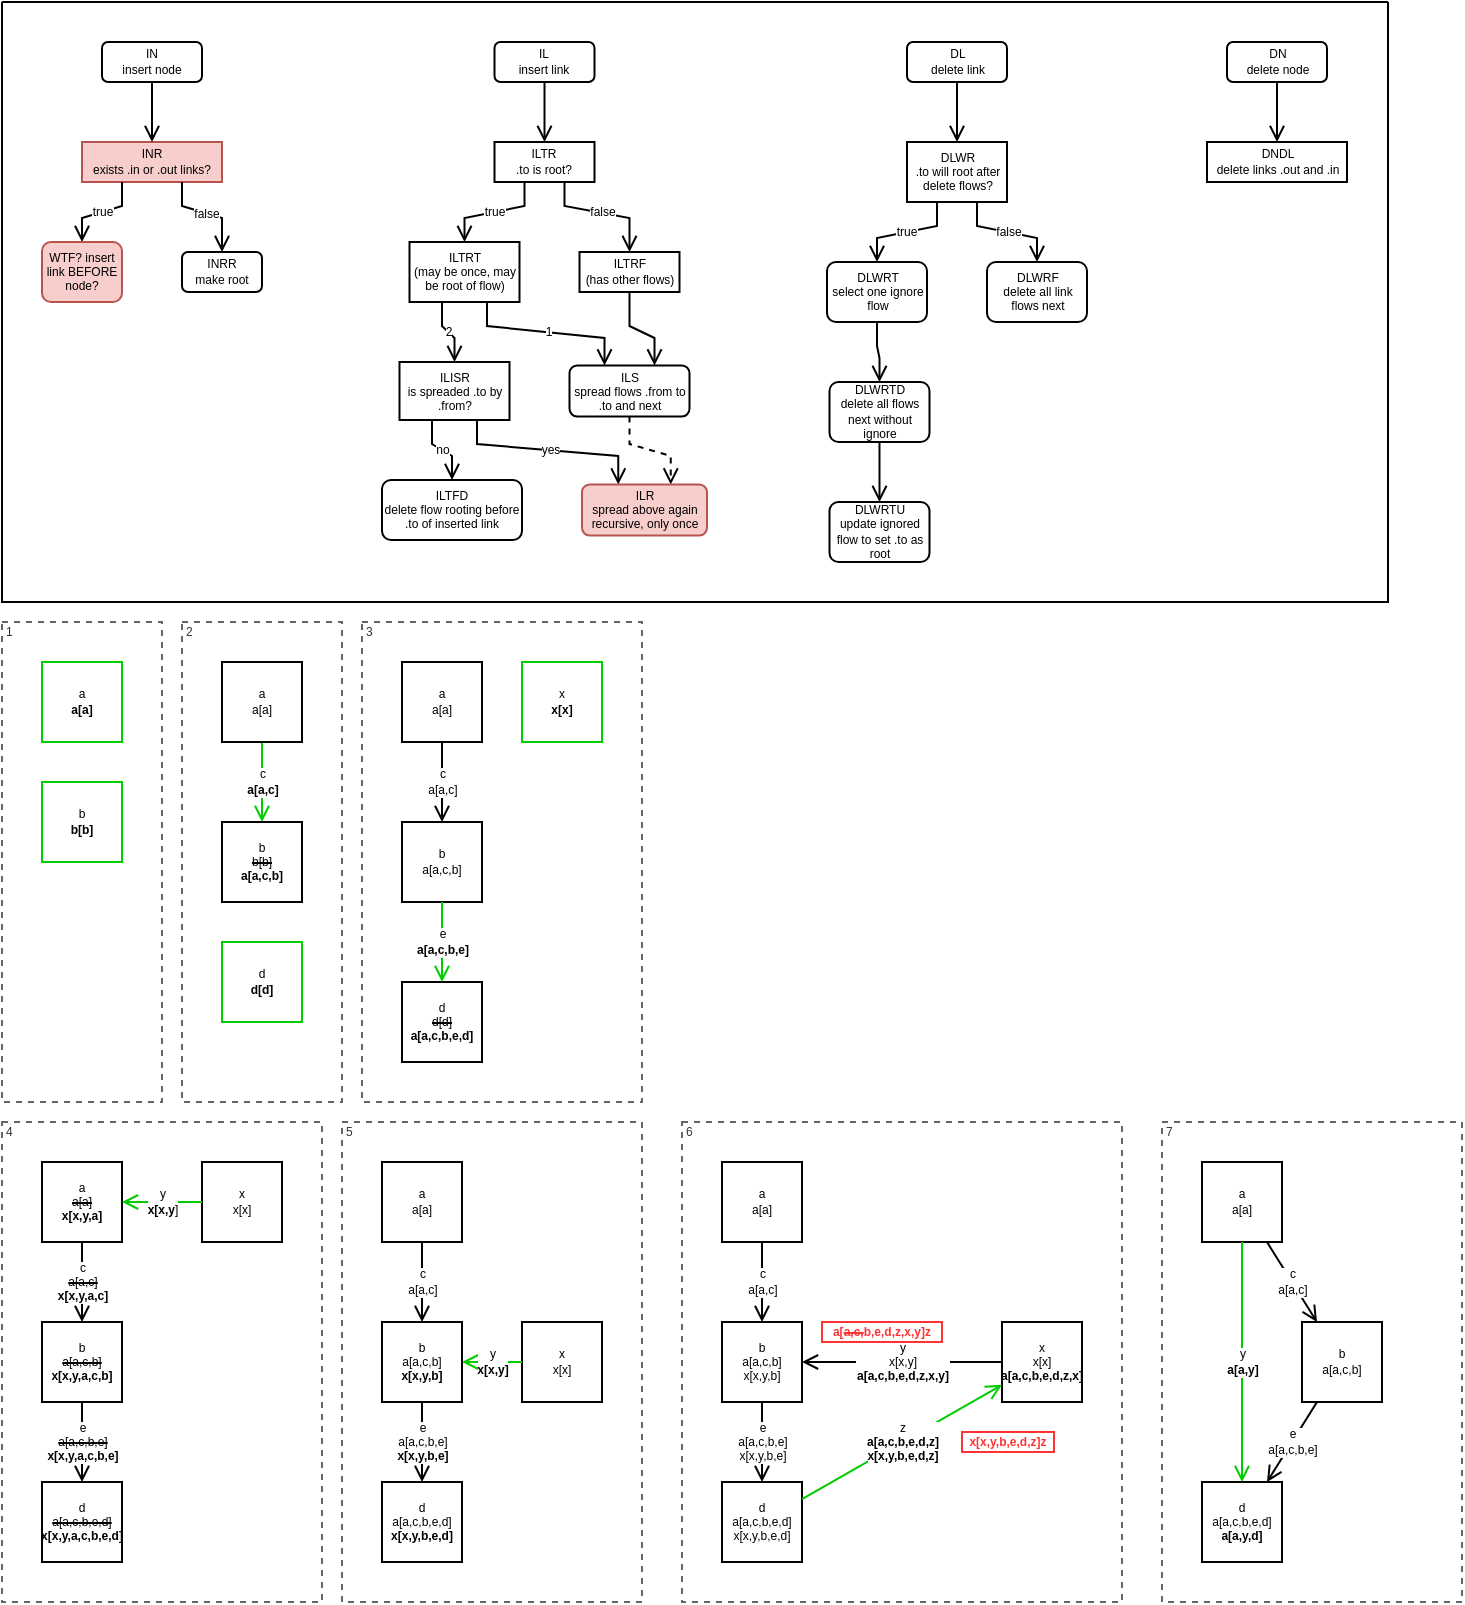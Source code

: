 <mxfile version="14.5.1" type="device" pages="2"><diagram id="K7O8cc6z2td5jo4Q_2vw" name="v0"><mxGraphModel dx="2590" dy="1795" grid="1" gridSize="10" guides="1" tooltips="1" connect="1" arrows="1" fold="1" page="1" pageScale="1" pageWidth="827" pageHeight="1169" math="0" shadow="0"><root><mxCell id="0"/><mxCell id="1" parent="0"/><mxCell id="mznjb0qS_nIpsdc7vswk-1" value="&lt;div style=&quot;font-size: 6px&quot;&gt;&lt;span style=&quot;font-size: 6px&quot;&gt;6&lt;/span&gt;&lt;/div&gt;" style="rounded=0;whiteSpace=wrap;html=1;strokeColor=#666666;fontSize=6;fontColor=#333333;fillColor=none;dashed=1;verticalAlign=top;align=left;spacingTop=-5;" parent="1" vertex="1"><mxGeometry x="360" y="580" width="220" height="240" as="geometry"/></mxCell><mxCell id="mznjb0qS_nIpsdc7vswk-2" value="&lt;div style=&quot;font-size: 6px&quot;&gt;&lt;span style=&quot;font-size: 6px&quot;&gt;4&lt;/span&gt;&lt;/div&gt;" style="rounded=0;whiteSpace=wrap;html=1;strokeColor=#666666;fontSize=6;fontColor=#333333;fillColor=none;dashed=1;verticalAlign=top;align=left;spacingTop=-5;" parent="1" vertex="1"><mxGeometry x="20" y="580" width="160" height="240" as="geometry"/></mxCell><mxCell id="mznjb0qS_nIpsdc7vswk-3" value="&lt;div style=&quot;font-size: 6px&quot;&gt;&lt;span style=&quot;font-size: 6px&quot;&gt;5&lt;/span&gt;&lt;/div&gt;" style="rounded=0;whiteSpace=wrap;html=1;strokeColor=#666666;fontSize=6;fontColor=#333333;fillColor=none;dashed=1;verticalAlign=top;align=left;spacingTop=-5;" parent="1" vertex="1"><mxGeometry x="190" y="580" width="150" height="240" as="geometry"/></mxCell><mxCell id="mznjb0qS_nIpsdc7vswk-4" value="&lt;div style=&quot;font-size: 6px;&quot;&gt;&lt;span style=&quot;font-size: 6px;&quot;&gt;1&lt;/span&gt;&lt;/div&gt;" style="rounded=0;whiteSpace=wrap;html=1;strokeColor=#666666;fontSize=6;fontColor=#333333;fillColor=none;dashed=1;verticalAlign=top;align=left;spacingTop=-5;" parent="1" vertex="1"><mxGeometry x="20" y="330" width="80" height="240" as="geometry"/></mxCell><mxCell id="XYaS-X3lVRCJD5cGe8T7-1" value="&lt;div style=&quot;font-size: 6px&quot;&gt;&lt;span style=&quot;font-size: 6px&quot;&gt;2&lt;/span&gt;&lt;/div&gt;" style="rounded=0;whiteSpace=wrap;html=1;strokeColor=#666666;fontSize=6;fontColor=#333333;fillColor=none;dashed=1;verticalAlign=top;align=left;spacingTop=-5;" parent="1" vertex="1"><mxGeometry x="110" y="330" width="80" height="240" as="geometry"/></mxCell><mxCell id="XYaS-X3lVRCJD5cGe8T7-6" value="&lt;div style=&quot;font-size: 6px&quot;&gt;&lt;span style=&quot;font-size: 6px&quot;&gt;3&lt;/span&gt;&lt;/div&gt;" style="rounded=0;whiteSpace=wrap;html=1;strokeColor=#666666;fontSize=6;fontColor=#333333;fillColor=none;dashed=1;verticalAlign=top;align=left;spacingTop=-5;" parent="1" vertex="1"><mxGeometry x="200" y="330" width="140" height="240" as="geometry"/></mxCell><mxCell id="mznjb0qS_nIpsdc7vswk-5" value="a&lt;br style=&quot;font-size: 6px;&quot;&gt;&lt;b style=&quot;font-size: 6px;&quot;&gt;a[a]&lt;/b&gt;" style="rounded=0;whiteSpace=wrap;html=1;strokeColor=#00CC00;fontSize=6;" parent="1" vertex="1"><mxGeometry x="40" y="350" width="40" height="40" as="geometry"/></mxCell><mxCell id="mznjb0qS_nIpsdc7vswk-6" value="b&lt;br style=&quot;font-size: 6px;&quot;&gt;&lt;b style=&quot;font-size: 6px;&quot;&gt;b[b]&lt;/b&gt;" style="rounded=0;whiteSpace=wrap;html=1;strokeColor=#00CC00;fontSize=6;" parent="1" vertex="1"><mxGeometry x="40" y="410" width="40" height="40" as="geometry"/></mxCell><mxCell id="mznjb0qS_nIpsdc7vswk-7" value="c&lt;br style=&quot;font-size: 6px;&quot;&gt;&lt;b style=&quot;font-size: 6px;&quot;&gt;a[a,c]&lt;/b&gt;" style="rounded=0;orthogonalLoop=1;jettySize=auto;html=1;endArrow=open;endFill=0;strokeColor=#00CC00;fontSize=6;" parent="1" source="mznjb0qS_nIpsdc7vswk-8" target="mznjb0qS_nIpsdc7vswk-9" edge="1"><mxGeometry relative="1" as="geometry"/></mxCell><mxCell id="mznjb0qS_nIpsdc7vswk-8" value="a&lt;br style=&quot;font-size: 6px;&quot;&gt;a[a]" style="rounded=0;whiteSpace=wrap;html=1;fontSize=6;" parent="1" vertex="1"><mxGeometry x="130" y="350" width="40" height="40" as="geometry"/></mxCell><mxCell id="mznjb0qS_nIpsdc7vswk-9" value="b&lt;br style=&quot;font-size: 6px;&quot;&gt;&lt;strike style=&quot;font-size: 6px;&quot;&gt;b[b]&lt;/strike&gt;&lt;br style=&quot;font-size: 6px;&quot;&gt;&lt;b style=&quot;font-size: 6px;&quot;&gt;a[a,c,b]&lt;/b&gt;" style="rounded=0;whiteSpace=wrap;html=1;fontSize=6;" parent="1" vertex="1"><mxGeometry x="130" y="430" width="40" height="40" as="geometry"/></mxCell><mxCell id="mznjb0qS_nIpsdc7vswk-10" value="c&lt;br style=&quot;font-size: 6px;&quot;&gt;a[a,c]" style="rounded=0;orthogonalLoop=1;jettySize=auto;html=1;endArrow=open;endFill=0;fontSize=6;" parent="1" source="mznjb0qS_nIpsdc7vswk-11" target="mznjb0qS_nIpsdc7vswk-12" edge="1"><mxGeometry relative="1" as="geometry"/></mxCell><mxCell id="mznjb0qS_nIpsdc7vswk-11" value="a&lt;br style=&quot;font-size: 6px;&quot;&gt;a[a]" style="rounded=0;whiteSpace=wrap;html=1;fontSize=6;" parent="1" vertex="1"><mxGeometry x="220" y="350" width="40" height="40" as="geometry"/></mxCell><mxCell id="mznjb0qS_nIpsdc7vswk-12" value="b&lt;br style=&quot;font-size: 6px;&quot;&gt;a[a,c,b]" style="rounded=0;whiteSpace=wrap;html=1;fontSize=6;" parent="1" vertex="1"><mxGeometry x="220" y="430" width="40" height="40" as="geometry"/></mxCell><mxCell id="mznjb0qS_nIpsdc7vswk-13" value="d&lt;br style=&quot;font-size: 6px;&quot;&gt;&lt;b style=&quot;font-size: 6px;&quot;&gt;d[d]&lt;/b&gt;" style="rounded=0;whiteSpace=wrap;html=1;strokeColor=#00CC00;fontSize=6;" parent="1" vertex="1"><mxGeometry x="130" y="490" width="40" height="40" as="geometry"/></mxCell><mxCell id="mznjb0qS_nIpsdc7vswk-14" value="d&lt;br style=&quot;font-size: 6px;&quot;&gt;&lt;strike style=&quot;font-size: 6px;&quot;&gt;d[d]&lt;/strike&gt;&lt;br style=&quot;font-size: 6px;&quot;&gt;&lt;b style=&quot;font-size: 6px;&quot;&gt;a[a,c,b,e,d]&lt;/b&gt;" style="rounded=0;whiteSpace=wrap;html=1;fontSize=6;" parent="1" vertex="1"><mxGeometry x="220" y="510" width="40" height="40" as="geometry"/></mxCell><mxCell id="mznjb0qS_nIpsdc7vswk-15" value="e&lt;br style=&quot;font-size: 6px;&quot;&gt;&lt;b style=&quot;font-size: 6px;&quot;&gt;a[a,c,b,e]&lt;/b&gt;" style="rounded=0;orthogonalLoop=1;jettySize=auto;html=1;endArrow=open;endFill=0;strokeColor=#00CC00;fontSize=6;" parent="1" source="mznjb0qS_nIpsdc7vswk-12" target="mznjb0qS_nIpsdc7vswk-14" edge="1"><mxGeometry relative="1" as="geometry"/></mxCell><mxCell id="mznjb0qS_nIpsdc7vswk-16" value="x&lt;br style=&quot;font-size: 6px;&quot;&gt;&lt;b style=&quot;font-size: 6px;&quot;&gt;x[x]&lt;/b&gt;" style="rounded=0;whiteSpace=wrap;html=1;strokeColor=#00CC00;fontSize=6;" parent="1" vertex="1"><mxGeometry x="280" y="350" width="40" height="40" as="geometry"/></mxCell><mxCell id="mznjb0qS_nIpsdc7vswk-17" value="c&lt;br style=&quot;font-size: 6px&quot;&gt;&lt;strike style=&quot;font-size: 6px&quot;&gt;a[a,c]&lt;/strike&gt;&lt;br style=&quot;font-size: 6px&quot;&gt;&lt;span style=&quot;font-size: 6px&quot;&gt;&lt;b style=&quot;font-size: 6px&quot;&gt;x[x,y,a,c]&lt;/b&gt;&lt;/span&gt;" style="rounded=0;orthogonalLoop=1;jettySize=auto;html=1;endArrow=open;endFill=0;fontSize=6;" parent="1" source="mznjb0qS_nIpsdc7vswk-18" target="mznjb0qS_nIpsdc7vswk-19" edge="1"><mxGeometry relative="1" as="geometry"/></mxCell><mxCell id="mznjb0qS_nIpsdc7vswk-18" value="a&lt;br style=&quot;font-size: 6px;&quot;&gt;&lt;strike style=&quot;font-size: 6px;&quot;&gt;a[a]&lt;/strike&gt;&lt;br style=&quot;font-size: 6px;&quot;&gt;&lt;b style=&quot;font-size: 6px;&quot;&gt;x[x,y,a]&lt;/b&gt;" style="rounded=0;whiteSpace=wrap;html=1;fontSize=6;" parent="1" vertex="1"><mxGeometry x="40" y="600" width="40" height="40" as="geometry"/></mxCell><mxCell id="mznjb0qS_nIpsdc7vswk-19" value="b&lt;br style=&quot;font-size: 6px;&quot;&gt;&lt;strike style=&quot;font-size: 6px;&quot;&gt;a[a,c,b]&lt;/strike&gt;&lt;br style=&quot;font-size: 6px;&quot;&gt;&lt;b style=&quot;font-size: 6px;&quot;&gt;x[x,y,a,c,b]&lt;/b&gt;" style="rounded=0;whiteSpace=wrap;html=1;fontSize=6;" parent="1" vertex="1"><mxGeometry x="40" y="680" width="40" height="40" as="geometry"/></mxCell><mxCell id="mznjb0qS_nIpsdc7vswk-20" value="d&lt;br style=&quot;font-size: 6px;&quot;&gt;&lt;strike style=&quot;font-size: 6px;&quot;&gt;a[a,c,b,e,d]&lt;/strike&gt;&lt;br style=&quot;font-size: 6px;&quot;&gt;&lt;b style=&quot;font-size: 6px;&quot;&gt;x[x,y,a,c,b,e,d]&lt;/b&gt;" style="rounded=0;whiteSpace=wrap;html=1;fontSize=6;" parent="1" vertex="1"><mxGeometry x="40" y="760" width="40" height="40" as="geometry"/></mxCell><mxCell id="mznjb0qS_nIpsdc7vswk-21" value="e&lt;br style=&quot;font-size: 6px&quot;&gt;&lt;strike style=&quot;font-size: 6px&quot;&gt;a[a,c,b,e]&lt;/strike&gt;&lt;br style=&quot;font-size: 6px&quot;&gt;&lt;span style=&quot;font-size: 6px&quot;&gt;&lt;b style=&quot;font-size: 6px&quot;&gt;x[x,y,a,c,b,e]&lt;/b&gt;&lt;/span&gt;" style="rounded=0;orthogonalLoop=1;jettySize=auto;html=1;endArrow=open;endFill=0;fontSize=6;" parent="1" source="mznjb0qS_nIpsdc7vswk-19" target="mznjb0qS_nIpsdc7vswk-20" edge="1"><mxGeometry relative="1" as="geometry"/></mxCell><mxCell id="mznjb0qS_nIpsdc7vswk-22" value="x&lt;br style=&quot;font-size: 6px;&quot;&gt;x[x]" style="rounded=0;whiteSpace=wrap;html=1;fontSize=6;" parent="1" vertex="1"><mxGeometry x="120" y="600" width="40" height="40" as="geometry"/></mxCell><mxCell id="mznjb0qS_nIpsdc7vswk-23" value="y&lt;br style=&quot;font-size: 6px;&quot;&gt;&lt;b style=&quot;font-size: 6px;&quot;&gt;x[x,y&lt;/b&gt;]" style="rounded=0;orthogonalLoop=1;jettySize=auto;html=1;endArrow=open;endFill=0;strokeColor=#00CC00;fontSize=6;" parent="1" source="mznjb0qS_nIpsdc7vswk-22" target="mznjb0qS_nIpsdc7vswk-18" edge="1"><mxGeometry relative="1" as="geometry"><mxPoint x="140" y="720" as="targetPoint"/></mxGeometry></mxCell><mxCell id="mznjb0qS_nIpsdc7vswk-24" value="c&lt;br style=&quot;font-size: 6px;&quot;&gt;a[a,c]" style="rounded=0;orthogonalLoop=1;jettySize=auto;html=1;endArrow=open;endFill=0;fontSize=6;" parent="1" source="mznjb0qS_nIpsdc7vswk-25" target="mznjb0qS_nIpsdc7vswk-26" edge="1"><mxGeometry relative="1" as="geometry"/></mxCell><mxCell id="mznjb0qS_nIpsdc7vswk-25" value="a&lt;br style=&quot;font-size: 6px;&quot;&gt;&lt;span style=&quot;font-size: 6px;&quot;&gt;a[a]&lt;/span&gt;" style="rounded=0;whiteSpace=wrap;html=1;fontSize=6;" parent="1" vertex="1"><mxGeometry x="210" y="600" width="40" height="40" as="geometry"/></mxCell><mxCell id="mznjb0qS_nIpsdc7vswk-26" value="b&lt;br style=&quot;font-size: 6px&quot;&gt;a[a,c,b]&lt;br style=&quot;font-size: 6px&quot;&gt;&lt;b style=&quot;font-size: 6px&quot;&gt;x[x,y,b]&lt;/b&gt;" style="rounded=0;whiteSpace=wrap;html=1;fontSize=6;" parent="1" vertex="1"><mxGeometry x="210" y="680" width="40" height="40" as="geometry"/></mxCell><mxCell id="mznjb0qS_nIpsdc7vswk-27" value="d&lt;br style=&quot;font-size: 6px;&quot;&gt;a[a,c,b,e,d]&lt;br style=&quot;font-size: 6px;&quot;&gt;&lt;b style=&quot;font-size: 6px;&quot;&gt;x[x,y,b,e,d]&lt;/b&gt;" style="rounded=0;whiteSpace=wrap;html=1;fontSize=6;" parent="1" vertex="1"><mxGeometry x="210" y="760" width="40" height="40" as="geometry"/></mxCell><mxCell id="mznjb0qS_nIpsdc7vswk-28" value="e&lt;br style=&quot;font-size: 6px&quot;&gt;a[a,c,b,e]&lt;br style=&quot;font-size: 6px&quot;&gt;&lt;span style=&quot;font-size: 6px&quot;&gt;&lt;b style=&quot;font-size: 6px&quot;&gt;x[x,y,b,e]&lt;/b&gt;&lt;/span&gt;" style="rounded=0;orthogonalLoop=1;jettySize=auto;html=1;endArrow=open;endFill=0;fontSize=6;" parent="1" source="mznjb0qS_nIpsdc7vswk-26" target="mznjb0qS_nIpsdc7vswk-27" edge="1"><mxGeometry relative="1" as="geometry"/></mxCell><mxCell id="mznjb0qS_nIpsdc7vswk-29" value="x&lt;br style=&quot;font-size: 6px;&quot;&gt;x[x]" style="rounded=0;whiteSpace=wrap;html=1;fontSize=6;" parent="1" vertex="1"><mxGeometry x="280" y="680" width="40" height="40" as="geometry"/></mxCell><mxCell id="mznjb0qS_nIpsdc7vswk-30" value="y&lt;br style=&quot;font-size: 6px;&quot;&gt;&lt;b style=&quot;font-size: 6px;&quot;&gt;x[x,y]&lt;/b&gt;" style="rounded=0;orthogonalLoop=1;jettySize=auto;html=1;endArrow=open;endFill=0;strokeColor=#00CC00;fontSize=6;" parent="1" source="mznjb0qS_nIpsdc7vswk-29" target="mznjb0qS_nIpsdc7vswk-26" edge="1"><mxGeometry relative="1" as="geometry"><mxPoint x="310" y="720" as="targetPoint"/></mxGeometry></mxCell><mxCell id="mznjb0qS_nIpsdc7vswk-31" value="c&lt;br style=&quot;font-size: 6px;&quot;&gt;a[a,c]" style="rounded=0;orthogonalLoop=1;jettySize=auto;html=1;endArrow=open;endFill=0;fontSize=6;" parent="1" source="mznjb0qS_nIpsdc7vswk-32" target="mznjb0qS_nIpsdc7vswk-33" edge="1"><mxGeometry relative="1" as="geometry"/></mxCell><mxCell id="mznjb0qS_nIpsdc7vswk-32" value="a&lt;br style=&quot;font-size: 6px;&quot;&gt;&lt;span style=&quot;font-size: 6px;&quot;&gt;a[a]&lt;/span&gt;" style="rounded=0;whiteSpace=wrap;html=1;fontSize=6;" parent="1" vertex="1"><mxGeometry x="380" y="600" width="40" height="40" as="geometry"/></mxCell><mxCell id="mznjb0qS_nIpsdc7vswk-33" value="b&lt;br style=&quot;font-size: 6px&quot;&gt;a[a,c,b]&lt;br style=&quot;font-size: 6px&quot;&gt;x[x,y,b]&lt;b style=&quot;font-size: 6px&quot;&gt;&lt;br&gt;&lt;/b&gt;" style="rounded=0;whiteSpace=wrap;html=1;fontSize=6;" parent="1" vertex="1"><mxGeometry x="380" y="680" width="40" height="40" as="geometry"/></mxCell><mxCell id="mznjb0qS_nIpsdc7vswk-34" value="d&lt;br style=&quot;font-size: 6px&quot;&gt;a[a,c,b,e,d]&lt;br style=&quot;font-size: 6px&quot;&gt;x[x,y,b,e,d]" style="rounded=0;whiteSpace=wrap;html=1;fontSize=6;" parent="1" vertex="1"><mxGeometry x="380" y="760" width="40" height="40" as="geometry"/></mxCell><mxCell id="mznjb0qS_nIpsdc7vswk-35" value="e&lt;br style=&quot;font-size: 6px&quot;&gt;a[a,c,b,e]&lt;br style=&quot;font-size: 6px&quot;&gt;&lt;span style=&quot;font-size: 6px&quot;&gt;x[x,y,b,e]&lt;/span&gt;&lt;span style=&quot;background-color: rgb(248 , 249 , 250) ; font-size: 6px&quot;&gt;&lt;br style=&quot;font-size: 6px&quot;&gt;&lt;/span&gt;" style="rounded=0;orthogonalLoop=1;jettySize=auto;html=1;endArrow=open;endFill=0;fontSize=6;" parent="1" source="mznjb0qS_nIpsdc7vswk-33" target="mznjb0qS_nIpsdc7vswk-34" edge="1"><mxGeometry relative="1" as="geometry"/></mxCell><mxCell id="mznjb0qS_nIpsdc7vswk-36" value="x&lt;br style=&quot;font-size: 6px&quot;&gt;x[x]&lt;br style=&quot;font-size: 6px&quot;&gt;&lt;b style=&quot;font-size: 6px&quot;&gt;a[a,c,b,e,d,z,x]&lt;br&gt;&lt;/b&gt;" style="rounded=0;whiteSpace=wrap;html=1;fontSize=6;" parent="1" vertex="1"><mxGeometry x="520" y="680" width="40" height="40" as="geometry"/></mxCell><mxCell id="mznjb0qS_nIpsdc7vswk-37" value="y&lt;br style=&quot;font-size: 6px&quot;&gt;x[x,y]&lt;br style=&quot;font-size: 6px&quot;&gt;&lt;b style=&quot;font-size: 6px&quot;&gt;a[a,c,b,e,d,z,x,y]&lt;br&gt;&lt;/b&gt;" style="rounded=0;orthogonalLoop=1;jettySize=auto;html=1;endArrow=open;endFill=0;fontSize=6;" parent="1" source="mznjb0qS_nIpsdc7vswk-36" target="mznjb0qS_nIpsdc7vswk-33" edge="1"><mxGeometry relative="1" as="geometry"><mxPoint x="480" y="720" as="targetPoint"/></mxGeometry></mxCell><mxCell id="mznjb0qS_nIpsdc7vswk-38" value="z&lt;br style=&quot;font-size: 6px&quot;&gt;&lt;b style=&quot;font-size: 6px&quot;&gt;a[a,c,b,e,d,z]&lt;br style=&quot;font-size: 6px&quot;&gt;x[x,y,b,e,d,z]&lt;/b&gt;&lt;b style=&quot;font-size: 6px&quot;&gt;&lt;br style=&quot;font-size: 6px&quot;&gt;&lt;/b&gt;" style="rounded=0;orthogonalLoop=1;jettySize=auto;html=1;endArrow=open;endFill=0;fontSize=6;strokeColor=#00CC00;" parent="1" source="mznjb0qS_nIpsdc7vswk-34" target="mznjb0qS_nIpsdc7vswk-36" edge="1"><mxGeometry relative="1" as="geometry"><mxPoint x="480" y="720" as="targetPoint"/></mxGeometry></mxCell><mxCell id="FDG8YUr8NWThKQEnkH22-2" value="&lt;b style=&quot;&quot;&gt;&lt;font color=&quot;#ff3333&quot;&gt;a[&lt;strike&gt;a,c,&lt;/strike&gt;b,e,d,z,x,y]z&lt;/font&gt;&lt;/b&gt;" style="rounded=0;whiteSpace=wrap;html=1;strokeColor=#FF3333;fillColor=none;fontSize=6;fontColor=#000000;align=center;labelBackgroundColor=#ffffff;" parent="1" vertex="1"><mxGeometry x="430" y="680" width="60" height="10" as="geometry"/></mxCell><mxCell id="FDG8YUr8NWThKQEnkH22-3" value="&lt;b&gt;&lt;font color=&quot;#ff3333&quot;&gt;x[x,y,b,e,d,z]z&lt;/font&gt;&lt;/b&gt;" style="rounded=0;whiteSpace=wrap;html=1;strokeColor=#FF3333;fillColor=none;fontSize=6;fontColor=#000000;align=center;labelBackgroundColor=#ffffff;" parent="1" vertex="1"><mxGeometry x="500" y="735" width="46" height="10" as="geometry"/></mxCell><mxCell id="f9iRQ9i2N0ffd-JFWIn4-1" value="&lt;div style=&quot;font-size: 6px&quot;&gt;7&lt;/div&gt;" style="rounded=0;whiteSpace=wrap;html=1;strokeColor=#666666;fontSize=6;fontColor=#333333;fillColor=none;dashed=1;verticalAlign=top;align=left;spacingTop=-5;" parent="1" vertex="1"><mxGeometry x="600" y="580" width="150" height="240" as="geometry"/></mxCell><mxCell id="f9iRQ9i2N0ffd-JFWIn4-2" value="c&lt;br style=&quot;font-size: 6px;&quot;&gt;a[a,c]" style="rounded=0;orthogonalLoop=1;jettySize=auto;html=1;endArrow=open;endFill=0;fontSize=6;" parent="1" source="f9iRQ9i2N0ffd-JFWIn4-3" target="f9iRQ9i2N0ffd-JFWIn4-4" edge="1"><mxGeometry relative="1" as="geometry"/></mxCell><mxCell id="f9iRQ9i2N0ffd-JFWIn4-3" value="a&lt;br style=&quot;font-size: 6px;&quot;&gt;&lt;span style=&quot;font-size: 6px;&quot;&gt;a[a]&lt;/span&gt;" style="rounded=0;whiteSpace=wrap;html=1;fontSize=6;" parent="1" vertex="1"><mxGeometry x="620" y="600" width="40" height="40" as="geometry"/></mxCell><mxCell id="f9iRQ9i2N0ffd-JFWIn4-4" value="b&lt;br style=&quot;font-size: 6px&quot;&gt;a[a,c,b]" style="rounded=0;whiteSpace=wrap;html=1;fontSize=6;" parent="1" vertex="1"><mxGeometry x="670" y="680" width="40" height="40" as="geometry"/></mxCell><mxCell id="f9iRQ9i2N0ffd-JFWIn4-5" value="d&lt;br style=&quot;font-size: 6px&quot;&gt;a[a,c,b,e,d]&lt;br style=&quot;font-size: 6px&quot;&gt;&lt;b style=&quot;font-size: 6px&quot;&gt;a[a,y,d]&lt;/b&gt;" style="rounded=0;whiteSpace=wrap;html=1;fontSize=6;" parent="1" vertex="1"><mxGeometry x="620" y="760" width="40" height="40" as="geometry"/></mxCell><mxCell id="f9iRQ9i2N0ffd-JFWIn4-6" value="e&lt;br style=&quot;font-size: 6px&quot;&gt;a[a,c,b,e]" style="rounded=0;orthogonalLoop=1;jettySize=auto;html=1;endArrow=open;endFill=0;fontSize=6;" parent="1" source="f9iRQ9i2N0ffd-JFWIn4-4" target="f9iRQ9i2N0ffd-JFWIn4-5" edge="1"><mxGeometry relative="1" as="geometry"/></mxCell><mxCell id="f9iRQ9i2N0ffd-JFWIn4-8" value="y&lt;br style=&quot;font-size: 6px&quot;&gt;&lt;b style=&quot;font-size: 6px&quot;&gt;a[a,y]&lt;/b&gt;" style="rounded=0;orthogonalLoop=1;jettySize=auto;html=1;endArrow=open;endFill=0;strokeColor=#00CC00;fontSize=6;" parent="1" source="f9iRQ9i2N0ffd-JFWIn4-3" target="f9iRQ9i2N0ffd-JFWIn4-5" edge="1"><mxGeometry relative="1" as="geometry"><mxPoint x="720" y="720" as="targetPoint"/></mxGeometry></mxCell><mxCell id="HurNfDOPEBmLO1QvrCKj-1" value="" style="swimlane;html=1;startSize=0;horizontal=1;childLayout=flowLayout;flowOrientation=north;resizable=0;interRankCellSpacing=30;containerType=tree;fontSize=6;align=left;" parent="1" vertex="1"><mxGeometry x="20" y="20" width="693" height="300" as="geometry"/></mxCell><mxCell id="HurNfDOPEBmLO1QvrCKj-2" value="IN&lt;br&gt;insert node" style="whiteSpace=wrap;html=1;fontSize=6;rounded=1;" parent="HurNfDOPEBmLO1QvrCKj-1" vertex="1"><mxGeometry x="50" y="20" width="50" height="20" as="geometry"/></mxCell><mxCell id="HurNfDOPEBmLO1QvrCKj-3" value="&lt;span style=&quot;&quot;&gt;INR&lt;br&gt;exists .in or .out links?&lt;/span&gt;" style="whiteSpace=wrap;html=1;fontSize=6;fillColor=#f8cecc;strokeColor=#b85450;labelBackgroundColor=none;" parent="HurNfDOPEBmLO1QvrCKj-1" vertex="1"><mxGeometry x="40" y="70" width="70" height="20" as="geometry"/></mxCell><mxCell id="HurNfDOPEBmLO1QvrCKj-4" value="" style="html=1;noEdgeStyle=1;orthogonal=1;fontSize=6;endArrow=open;endFill=0;rounded=0;" parent="HurNfDOPEBmLO1QvrCKj-1" source="HurNfDOPEBmLO1QvrCKj-2" target="HurNfDOPEBmLO1QvrCKj-3" edge="1"><mxGeometry relative="1" as="geometry"><Array as="points"><mxPoint x="75" y="52"/><mxPoint x="75" y="58"/></Array></mxGeometry></mxCell><mxCell id="HurNfDOPEBmLO1QvrCKj-5" value="IL&lt;br&gt;insert link" style="whiteSpace=wrap;html=1;fontSize=6;rounded=1;" parent="HurNfDOPEBmLO1QvrCKj-1" vertex="1"><mxGeometry x="246.25" y="20" width="50" height="20" as="geometry"/></mxCell><mxCell id="HurNfDOPEBmLO1QvrCKj-6" value="true" style="html=1;noEdgeStyle=1;orthogonal=1;fontSize=6;endArrow=open;endFill=0;rounded=0;" parent="HurNfDOPEBmLO1QvrCKj-1" source="HurNfDOPEBmLO1QvrCKj-3" target="HurNfDOPEBmLO1QvrCKj-7" edge="1"><mxGeometry relative="1" as="geometry"><mxPoint x="2270" y="1670" as="sourcePoint"/><Array as="points"><mxPoint x="60" y="102"/><mxPoint x="40" y="108"/></Array></mxGeometry></mxCell><mxCell id="HurNfDOPEBmLO1QvrCKj-7" value="WTF? insert link BEFORE node?" style="whiteSpace=wrap;html=1;fontSize=6;rounded=1;fillColor=#f8cecc;strokeColor=#b85450;" parent="HurNfDOPEBmLO1QvrCKj-1" vertex="1"><mxGeometry x="20" y="120" width="40" height="30" as="geometry"/></mxCell><mxCell id="HurNfDOPEBmLO1QvrCKj-8" value="false" style="html=1;noEdgeStyle=1;orthogonal=1;fontSize=6;endArrow=open;endFill=0;rounded=0;" parent="HurNfDOPEBmLO1QvrCKj-1" source="HurNfDOPEBmLO1QvrCKj-3" target="HurNfDOPEBmLO1QvrCKj-9" edge="1"><mxGeometry relative="1" as="geometry"><mxPoint x="2250" y="1720" as="sourcePoint"/><Array as="points"><mxPoint x="90" y="102"/><mxPoint x="110" y="108"/></Array></mxGeometry></mxCell><mxCell id="HurNfDOPEBmLO1QvrCKj-9" value="INRR&lt;br&gt;make root" style="whiteSpace=wrap;html=1;fontSize=6;rounded=1;" parent="HurNfDOPEBmLO1QvrCKj-1" vertex="1"><mxGeometry x="90" y="125" width="40" height="20" as="geometry"/></mxCell><mxCell id="HurNfDOPEBmLO1QvrCKj-10" value="" style="html=1;noEdgeStyle=1;orthogonal=1;fontSize=6;endArrow=open;endFill=0;rounded=0;dashed=1;" parent="HurNfDOPEBmLO1QvrCKj-1" source="HurNfDOPEBmLO1QvrCKj-11" target="HurNfDOPEBmLO1QvrCKj-23" edge="1"><mxGeometry relative="1" as="geometry"><mxPoint x="2015" y="1390" as="sourcePoint"/><Array as="points"><mxPoint x="313.75" y="221"/><mxPoint x="334.375" y="227"/></Array></mxGeometry></mxCell><mxCell id="HurNfDOPEBmLO1QvrCKj-11" value="ILS&lt;br&gt;spread flows .from to .to and next" style="whiteSpace=wrap;html=1;fontSize=6;rounded=1;" parent="HurNfDOPEBmLO1QvrCKj-1" vertex="1"><mxGeometry x="283.75" y="181.75" width="60" height="25.5" as="geometry"/></mxCell><mxCell id="HurNfDOPEBmLO1QvrCKj-12" value="" style="html=1;noEdgeStyle=1;orthogonal=1;fontSize=6;endArrow=open;endFill=0;rounded=0;" parent="HurNfDOPEBmLO1QvrCKj-1" source="HurNfDOPEBmLO1QvrCKj-5" target="HurNfDOPEBmLO1QvrCKj-13" edge="1"><mxGeometry relative="1" as="geometry"><mxPoint x="2075" y="1310" as="sourcePoint"/><Array as="points"><mxPoint x="271.25" y="52"/><mxPoint x="271.25" y="58"/></Array></mxGeometry></mxCell><mxCell id="HurNfDOPEBmLO1QvrCKj-13" value="ILTR&lt;br&gt;.to is root?" style="whiteSpace=wrap;html=1;fontSize=6;" parent="HurNfDOPEBmLO1QvrCKj-1" vertex="1"><mxGeometry x="246.25" y="70" width="50" height="20" as="geometry"/></mxCell><mxCell id="HurNfDOPEBmLO1QvrCKj-14" value="true" style="html=1;noEdgeStyle=1;orthogonal=1;fontSize=6;endArrow=open;endFill=0;rounded=0;" parent="HurNfDOPEBmLO1QvrCKj-1" source="HurNfDOPEBmLO1QvrCKj-13" target="HurNfDOPEBmLO1QvrCKj-16" edge="1"><mxGeometry relative="1" as="geometry"><mxPoint x="2105" y="1290" as="sourcePoint"/><Array as="points"><mxPoint x="261.25" y="102"/><mxPoint x="231.25" y="108"/></Array></mxGeometry></mxCell><mxCell id="HurNfDOPEBmLO1QvrCKj-15" value="1" style="edgeStyle=none;rounded=0;orthogonalLoop=1;jettySize=auto;html=1;endArrow=open;endFill=0;strokeColor=#000000;fontSize=6;noEdgeStyle=1;orthogonal=1;" parent="HurNfDOPEBmLO1QvrCKj-1" source="HurNfDOPEBmLO1QvrCKj-16" target="HurNfDOPEBmLO1QvrCKj-11" edge="1"><mxGeometry relative="1" as="geometry"><Array as="points"><mxPoint x="242.5" y="162"/><mxPoint x="301.25" y="168"/></Array></mxGeometry></mxCell><mxCell id="HurNfDOPEBmLO1QvrCKj-16" value="ILTRT&lt;br&gt;(may be once, may be root of flow)" style="whiteSpace=wrap;html=1;fontSize=6;" parent="HurNfDOPEBmLO1QvrCKj-1" vertex="1"><mxGeometry x="203.75" y="120" width="55" height="30" as="geometry"/></mxCell><mxCell id="HurNfDOPEBmLO1QvrCKj-17" value="false" style="html=1;noEdgeStyle=1;orthogonal=1;fontSize=6;endArrow=open;endFill=0;rounded=0;" parent="HurNfDOPEBmLO1QvrCKj-1" source="HurNfDOPEBmLO1QvrCKj-13" target="HurNfDOPEBmLO1QvrCKj-19" edge="1"><mxGeometry relative="1" as="geometry"><mxPoint x="2085" y="1270" as="sourcePoint"/><Array as="points"><mxPoint x="281.25" y="102"/><mxPoint x="313.75" y="108"/></Array></mxGeometry></mxCell><mxCell id="HurNfDOPEBmLO1QvrCKj-18" style="edgeStyle=none;rounded=0;orthogonalLoop=1;jettySize=auto;html=1;endArrow=open;endFill=0;strokeColor=#000000;fontSize=6;fontColor=#000000;noEdgeStyle=1;orthogonal=1;" parent="HurNfDOPEBmLO1QvrCKj-1" source="HurNfDOPEBmLO1QvrCKj-19" target="HurNfDOPEBmLO1QvrCKj-11" edge="1"><mxGeometry relative="1" as="geometry"><Array as="points"><mxPoint x="313.75" y="162"/><mxPoint x="326.25" y="168"/></Array></mxGeometry></mxCell><mxCell id="HurNfDOPEBmLO1QvrCKj-19" value="ILTRF&lt;br&gt;(has other flows)" style="whiteSpace=wrap;html=1;fontSize=6;" parent="HurNfDOPEBmLO1QvrCKj-1" vertex="1"><mxGeometry x="288.75" y="125" width="50" height="20" as="geometry"/></mxCell><mxCell id="HurNfDOPEBmLO1QvrCKj-20" value="2" style="html=1;noEdgeStyle=1;orthogonal=1;fontSize=6;endArrow=open;endFill=0;rounded=0;" parent="HurNfDOPEBmLO1QvrCKj-1" source="HurNfDOPEBmLO1QvrCKj-16" target="HurNfDOPEBmLO1QvrCKj-21" edge="1"><mxGeometry relative="1" as="geometry"><mxPoint x="1945.399" y="1180" as="sourcePoint"/><Array as="points"><mxPoint x="220" y="162"/><mxPoint x="226.25" y="168"/></Array></mxGeometry></mxCell><mxCell id="HurNfDOPEBmLO1QvrCKj-21" value="ILISR&lt;br&gt;is spreaded .to by .from?" style="whiteSpace=wrap;html=1;fontSize=6;" parent="HurNfDOPEBmLO1QvrCKj-1" vertex="1"><mxGeometry x="198.75" y="180" width="55" height="29" as="geometry"/></mxCell><mxCell id="HurNfDOPEBmLO1QvrCKj-22" value="yes" style="html=1;noEdgeStyle=1;orthogonal=1;fontSize=6;endArrow=open;endFill=0;rounded=0;" parent="HurNfDOPEBmLO1QvrCKj-1" source="HurNfDOPEBmLO1QvrCKj-21" target="HurNfDOPEBmLO1QvrCKj-23" edge="1"><mxGeometry relative="1" as="geometry"><mxPoint x="1858.75" y="1150" as="sourcePoint"/><Array as="points"><mxPoint x="237.5" y="221"/><mxPoint x="308.125" y="227"/></Array></mxGeometry></mxCell><mxCell id="HurNfDOPEBmLO1QvrCKj-23" value="ILR&lt;br&gt;spread above again recursive, only once" style="whiteSpace=wrap;html=1;fontSize=6;rounded=1;fillColor=#f8cecc;strokeColor=#b85450;" parent="HurNfDOPEBmLO1QvrCKj-1" vertex="1"><mxGeometry x="290" y="241.25" width="62.5" height="25.5" as="geometry"/></mxCell><mxCell id="HurNfDOPEBmLO1QvrCKj-24" value="no" style="html=1;noEdgeStyle=1;orthogonal=1;fontSize=6;endArrow=open;endFill=0;rounded=0;" parent="HurNfDOPEBmLO1QvrCKj-1" source="HurNfDOPEBmLO1QvrCKj-21" target="HurNfDOPEBmLO1QvrCKj-25" edge="1"><mxGeometry relative="1" as="geometry"><mxPoint x="1838.75" y="1130" as="sourcePoint"/><Array as="points"><mxPoint x="215" y="221"/><mxPoint x="225" y="227"/></Array></mxGeometry></mxCell><mxCell id="HurNfDOPEBmLO1QvrCKj-25" value="ILTFD&lt;br&gt;delete flow rooting before .to of inserted link" style="whiteSpace=wrap;html=1;fontSize=6;rounded=1;" parent="HurNfDOPEBmLO1QvrCKj-1" vertex="1"><mxGeometry x="190" y="239" width="70" height="30" as="geometry"/></mxCell><mxCell id="HurNfDOPEBmLO1QvrCKj-26" value="DL&lt;br&gt;delete link" style="whiteSpace=wrap;html=1;fontSize=6;rounded=1;" parent="HurNfDOPEBmLO1QvrCKj-1" vertex="1"><mxGeometry x="452.5" y="20" width="50" height="20" as="geometry"/></mxCell><mxCell id="HurNfDOPEBmLO1QvrCKj-27" value="DLWR&lt;br&gt;.to will root after delete flows?" style="whiteSpace=wrap;html=1;fontSize=6;" parent="HurNfDOPEBmLO1QvrCKj-1" vertex="1"><mxGeometry x="452.5" y="70" width="50" height="30" as="geometry"/></mxCell><mxCell id="HurNfDOPEBmLO1QvrCKj-28" value="" style="html=1;noEdgeStyle=1;orthogonal=1;fontSize=6;endArrow=open;endFill=0;rounded=0;" parent="HurNfDOPEBmLO1QvrCKj-1" source="HurNfDOPEBmLO1QvrCKj-26" target="HurNfDOPEBmLO1QvrCKj-27" edge="1"><mxGeometry relative="1" as="geometry"><mxPoint x="871.25" y="640" as="sourcePoint"/><Array as="points"><mxPoint x="477.5" y="52"/><mxPoint x="477.5" y="58"/></Array><mxPoint x="871.25" y="670" as="targetPoint"/></mxGeometry></mxCell><mxCell id="HurNfDOPEBmLO1QvrCKj-29" value="DLWRT&lt;br&gt;select one ignore flow" style="whiteSpace=wrap;html=1;fontSize=6;rounded=1;" parent="HurNfDOPEBmLO1QvrCKj-1" vertex="1"><mxGeometry x="412.5" y="130" width="50" height="30" as="geometry"/></mxCell><mxCell id="HurNfDOPEBmLO1QvrCKj-30" value="true" style="html=1;noEdgeStyle=1;orthogonal=1;fontSize=6;endArrow=open;endFill=0;rounded=0;" parent="HurNfDOPEBmLO1QvrCKj-1" source="HurNfDOPEBmLO1QvrCKj-27" target="HurNfDOPEBmLO1QvrCKj-29" edge="1"><mxGeometry relative="1" as="geometry"><mxPoint x="701.25" y="510" as="sourcePoint"/><Array as="points"><mxPoint x="467.5" y="112"/><mxPoint x="437.5" y="118"/></Array><mxPoint x="733.75" y="545" as="targetPoint"/></mxGeometry></mxCell><mxCell id="HurNfDOPEBmLO1QvrCKj-31" value="false" style="html=1;noEdgeStyle=1;orthogonal=1;fontSize=6;endArrow=open;endFill=0;rounded=0;" parent="HurNfDOPEBmLO1QvrCKj-1" source="HurNfDOPEBmLO1QvrCKj-27" target="HurNfDOPEBmLO1QvrCKj-32" edge="1"><mxGeometry relative="1" as="geometry"><mxPoint x="797.5" y="460" as="sourcePoint"/><Array as="points"><mxPoint x="487.5" y="112"/><mxPoint x="517.5" y="118"/></Array><mxPoint x="733.75" y="545" as="targetPoint"/></mxGeometry></mxCell><mxCell id="HurNfDOPEBmLO1QvrCKj-32" value="DLWRF&lt;br&gt;delete all link flows next" style="whiteSpace=wrap;html=1;fontSize=6;rounded=1;" parent="HurNfDOPEBmLO1QvrCKj-1" vertex="1"><mxGeometry x="492.5" y="130" width="50" height="30" as="geometry"/></mxCell><mxCell id="HurNfDOPEBmLO1QvrCKj-33" value="" style="html=1;noEdgeStyle=1;orthogonal=1;fontSize=6;endArrow=open;endFill=0;rounded=0;" parent="HurNfDOPEBmLO1QvrCKj-1" source="HurNfDOPEBmLO1QvrCKj-29" target="HurNfDOPEBmLO1QvrCKj-34" edge="1"><mxGeometry relative="1" as="geometry"><mxPoint x="787.5" y="420" as="sourcePoint"/><Array as="points"><mxPoint x="437.5" y="172"/><mxPoint x="438.75" y="178"/></Array><mxPoint x="733.75" y="545" as="targetPoint"/></mxGeometry></mxCell><mxCell id="HurNfDOPEBmLO1QvrCKj-34" value="DLWRTD&lt;br&gt;delete all flows next without ignore" style="whiteSpace=wrap;html=1;fontSize=6;rounded=1;" parent="HurNfDOPEBmLO1QvrCKj-1" vertex="1"><mxGeometry x="413.75" y="190" width="50" height="30" as="geometry"/></mxCell><mxCell id="HurNfDOPEBmLO1QvrCKj-35" value="" style="html=1;noEdgeStyle=1;orthogonal=1;fontSize=6;endArrow=open;endFill=0;rounded=0;" parent="HurNfDOPEBmLO1QvrCKj-1" source="HurNfDOPEBmLO1QvrCKj-34" target="HurNfDOPEBmLO1QvrCKj-36" edge="1"><mxGeometry relative="1" as="geometry"><mxPoint x="697.5" y="420" as="sourcePoint"/><Array as="points"><mxPoint x="438.75" y="232"/><mxPoint x="438.75" y="238"/></Array><mxPoint x="733.75" y="545" as="targetPoint"/></mxGeometry></mxCell><mxCell id="HurNfDOPEBmLO1QvrCKj-36" value="DLWRTU&lt;br&gt;update ignored flow to set .to as root" style="whiteSpace=wrap;html=1;fontSize=6;rounded=1;" parent="HurNfDOPEBmLO1QvrCKj-1" vertex="1"><mxGeometry x="413.75" y="250" width="50" height="30" as="geometry"/></mxCell><mxCell id="HurNfDOPEBmLO1QvrCKj-37" style="edgeStyle=none;rounded=0;orthogonalLoop=1;jettySize=auto;html=1;endArrow=open;endFill=0;strokeColor=#000000;fontSize=6;fontColor=#000000;noEdgeStyle=1;orthogonal=1;" parent="HurNfDOPEBmLO1QvrCKj-1" source="HurNfDOPEBmLO1QvrCKj-38" target="HurNfDOPEBmLO1QvrCKj-39" edge="1"><mxGeometry relative="1" as="geometry"><Array as="points"><mxPoint x="637.5" y="52"/><mxPoint x="637.5" y="58"/></Array></mxGeometry></mxCell><mxCell id="HurNfDOPEBmLO1QvrCKj-38" value="DN&lt;br&gt;delete node" style="whiteSpace=wrap;html=1;fontSize=6;rounded=1;" parent="HurNfDOPEBmLO1QvrCKj-1" vertex="1"><mxGeometry x="612.5" y="20" width="50" height="20" as="geometry"/></mxCell><mxCell id="HurNfDOPEBmLO1QvrCKj-39" value="DNDL&lt;br&gt;delete links .out and .in" style="whiteSpace=wrap;html=1;fontSize=6;" parent="HurNfDOPEBmLO1QvrCKj-1" vertex="1"><mxGeometry x="602.5" y="70" width="70" height="20" as="geometry"/></mxCell></root></mxGraphModel></diagram><diagram id="YDHPcrjkJ_hrPR7L1dNF" name="v1"><mxGraphModel dx="740" dy="513" grid="1" gridSize="10" guides="1" tooltips="1" connect="1" arrows="1" fold="1" page="1" pageScale="1" pageWidth="827" pageHeight="1169" math="0" shadow="0"><root><mxCell id="NjZC5WjNETesjFtiS9zZ-0"/><mxCell id="NjZC5WjNETesjFtiS9zZ-1" parent="NjZC5WjNETesjFtiS9zZ-0"/><mxCell id="NjZC5WjNETesjFtiS9zZ-118" value="" style="swimlane;html=1;startSize=0;horizontal=1;childLayout=flowLayout;flowOrientation=north;resizable=0;interRankCellSpacing=30;containerType=tree;fontSize=6;align=left;" vertex="1" parent="NjZC5WjNETesjFtiS9zZ-1"><mxGeometry x="10" y="10" width="273" height="330" as="geometry"/></mxCell><mxCell id="NjZC5WjNETesjFtiS9zZ-159" style="edgeStyle=orthogonalEdgeStyle;rounded=0;orthogonalLoop=1;jettySize=auto;html=1;labelBackgroundColor=none;align=right;noEdgeStyle=1;orthogonal=1;endArrow=open;endFill=0;" edge="1" parent="NjZC5WjNETesjFtiS9zZ-118" source="NjZC5WjNETesjFtiS9zZ-119" target="NjZC5WjNETesjFtiS9zZ-157"><mxGeometry relative="1" as="geometry"><Array as="points"><mxPoint x="127.5" y="52"/><mxPoint x="97.5" y="58"/></Array></mxGeometry></mxCell><mxCell id="NjZC5WjNETesjFtiS9zZ-162" style="edgeStyle=orthogonalEdgeStyle;rounded=0;orthogonalLoop=1;jettySize=auto;html=1;labelBackgroundColor=none;endArrow=open;endFill=0;align=right;noEdgeStyle=1;orthogonal=1;" edge="1" parent="NjZC5WjNETesjFtiS9zZ-118" source="NjZC5WjNETesjFtiS9zZ-119" target="NjZC5WjNETesjFtiS9zZ-160"><mxGeometry relative="1" as="geometry"><Array as="points"><mxPoint x="147.5" y="52"/><mxPoint x="177.5" y="58"/></Array></mxGeometry></mxCell><mxCell id="NjZC5WjNETesjFtiS9zZ-119" value="IL&lt;br&gt;insert link" style="whiteSpace=wrap;html=1;fontSize=6;rounded=1;" vertex="1" parent="NjZC5WjNETesjFtiS9zZ-118"><mxGeometry x="112.5" y="20" width="50" height="20" as="geometry"/></mxCell><mxCell id="NjZC5WjNETesjFtiS9zZ-165" value="false" style="edgeStyle=orthogonalEdgeStyle;rounded=0;orthogonalLoop=1;jettySize=auto;html=1;labelBackgroundColor=none;endArrow=open;endFill=0;align=center;noEdgeStyle=1;orthogonal=1;fontSize=7;" edge="1" parent="NjZC5WjNETesjFtiS9zZ-118" source="NjZC5WjNETesjFtiS9zZ-157" target="NjZC5WjNETesjFtiS9zZ-164"><mxGeometry relative="1" as="geometry"><Array as="points"><mxPoint x="87.5" y="102"/><mxPoint x="37.5" y="108"/></Array></mxGeometry></mxCell><mxCell id="NjZC5WjNETesjFtiS9zZ-169" style="edgeStyle=orthogonalEdgeStyle;rounded=0;orthogonalLoop=1;jettySize=auto;html=1;labelBackgroundColor=none;endArrow=open;endFill=0;fontSize=7;align=center;noEdgeStyle=1;orthogonal=1;" edge="1" parent="NjZC5WjNETesjFtiS9zZ-118" source="NjZC5WjNETesjFtiS9zZ-157" target="NjZC5WjNETesjFtiS9zZ-167"><mxGeometry relative="1" as="geometry"><Array as="points"><mxPoint x="107.5" y="102"/><mxPoint x="132.5" y="108"/></Array></mxGeometry></mxCell><mxCell id="NjZC5WjNETesjFtiS9zZ-157" value="ILF&lt;br&gt;has from?" style="whiteSpace=wrap;html=1;fontSize=6;" vertex="1" parent="NjZC5WjNETesjFtiS9zZ-118"><mxGeometry x="72.5" y="70" width="50" height="20" as="geometry"/></mxCell><mxCell id="NjZC5WjNETesjFtiS9zZ-166" value="false" style="edgeStyle=orthogonalEdgeStyle;rounded=0;orthogonalLoop=1;jettySize=auto;html=1;labelBackgroundColor=none;endArrow=open;endFill=0;align=center;noEdgeStyle=1;orthogonal=1;fontSize=7;" edge="1" parent="NjZC5WjNETesjFtiS9zZ-118" source="NjZC5WjNETesjFtiS9zZ-160" target="NjZC5WjNETesjFtiS9zZ-164"><mxGeometry relative="1" as="geometry"><Array as="points"><mxPoint x="167.5" y="102"/><mxPoint x="57.5" y="108"/></Array></mxGeometry></mxCell><mxCell id="NjZC5WjNETesjFtiS9zZ-160" value="ILI&lt;br&gt;has in?" style="whiteSpace=wrap;html=1;fontSize=6;" vertex="1" parent="NjZC5WjNETesjFtiS9zZ-118"><mxGeometry x="152.5" y="70" width="50" height="20" as="geometry"/></mxCell><mxCell id="NjZC5WjNETesjFtiS9zZ-187" style="edgeStyle=orthogonalEdgeStyle;rounded=0;orthogonalLoop=1;jettySize=auto;html=1;labelBackgroundColor=none;endArrow=open;endFill=0;fontSize=7;align=center;noEdgeStyle=1;orthogonal=1;" edge="1" parent="NjZC5WjNETesjFtiS9zZ-118" source="NjZC5WjNETesjFtiS9zZ-164" target="NjZC5WjNETesjFtiS9zZ-185"><mxGeometry relative="1" as="geometry"><Array as="points"><mxPoint x="47.5" y="152"/><mxPoint x="47.5" y="158"/></Array></mxGeometry></mxCell><mxCell id="NjZC5WjNETesjFtiS9zZ-164" value="ILR&lt;br&gt;is root" style="whiteSpace=wrap;html=1;fontSize=6;" vertex="1" parent="NjZC5WjNETesjFtiS9zZ-118"><mxGeometry x="22.5" y="120" width="50" height="20" as="geometry"/></mxCell><mxCell id="NjZC5WjNETesjFtiS9zZ-178" style="edgeStyle=orthogonalEdgeStyle;rounded=0;orthogonalLoop=1;jettySize=auto;html=1;labelBackgroundColor=none;endArrow=open;endFill=0;fontSize=7;align=center;noEdgeStyle=1;orthogonal=1;" edge="1" parent="NjZC5WjNETesjFtiS9zZ-118" source="NjZC5WjNETesjFtiS9zZ-167" target="NjZC5WjNETesjFtiS9zZ-176"><mxGeometry relative="1" as="geometry"><Array as="points"><mxPoint x="132.5" y="152"/><mxPoint x="143.75" y="158"/></Array></mxGeometry></mxCell><mxCell id="NjZC5WjNETesjFtiS9zZ-167" value="ILFS&lt;br&gt;spread flows .from" style="whiteSpace=wrap;html=1;fontSize=6;" vertex="1" parent="NjZC5WjNETesjFtiS9zZ-118"><mxGeometry x="102.5" y="120" width="60" height="20" as="geometry"/></mxCell><mxCell id="NjZC5WjNETesjFtiS9zZ-172" style="edgeStyle=orthogonalEdgeStyle;rounded=0;orthogonalLoop=1;jettySize=auto;html=1;labelBackgroundColor=none;endArrow=open;endFill=0;fontSize=7;align=center;noEdgeStyle=1;orthogonal=1;" edge="1" parent="NjZC5WjNETesjFtiS9zZ-118" source="NjZC5WjNETesjFtiS9zZ-160" target="NjZC5WjNETesjFtiS9zZ-173"><mxGeometry relative="1" as="geometry"><Array as="points"><mxPoint x="187.5" y="102"/><mxPoint x="222.5" y="108"/></Array></mxGeometry></mxCell><mxCell id="NjZC5WjNETesjFtiS9zZ-177" style="edgeStyle=orthogonalEdgeStyle;rounded=0;orthogonalLoop=1;jettySize=auto;html=1;labelBackgroundColor=none;endArrow=open;endFill=0;fontSize=7;align=center;noEdgeStyle=1;orthogonal=1;" edge="1" parent="NjZC5WjNETesjFtiS9zZ-118" source="NjZC5WjNETesjFtiS9zZ-173" target="NjZC5WjNETesjFtiS9zZ-176"><mxGeometry relative="1" as="geometry"><Array as="points"><mxPoint x="222.5" y="152"/><mxPoint x="171.25" y="158"/></Array></mxGeometry></mxCell><mxCell id="NjZC5WjNETesjFtiS9zZ-173" value="ILIS&lt;br&gt;spread flows .in" style="whiteSpace=wrap;html=1;fontSize=6;" vertex="1" parent="NjZC5WjNETesjFtiS9zZ-118"><mxGeometry x="192.5" y="120" width="60" height="20" as="geometry"/></mxCell><mxCell id="vQalxBga7rGRspDJJqkJ-2" style="edgeStyle=orthogonalEdgeStyle;rounded=0;orthogonalLoop=1;jettySize=auto;html=1;labelBackgroundColor=none;endArrow=open;endFill=0;fontSize=7;align=center;noEdgeStyle=1;orthogonal=1;" edge="1" parent="NjZC5WjNETesjFtiS9zZ-118" source="NjZC5WjNETesjFtiS9zZ-176" target="vQalxBga7rGRspDJJqkJ-1"><mxGeometry relative="1" as="geometry"><mxPoint x="527.5" y="520" as="targetPoint"/><Array as="points"><mxPoint x="143.75" y="212"/><mxPoint x="98.75" y="218"/></Array></mxGeometry></mxCell><mxCell id="NjZC5WjNETesjFtiS9zZ-176" value="ILSC&lt;br&gt;spread founded flows to current link" style="whiteSpace=wrap;html=1;fontSize=6;rounded=1;" vertex="1" parent="NjZC5WjNETesjFtiS9zZ-118"><mxGeometry x="125" y="170" width="65" height="30" as="geometry"/></mxCell><mxCell id="NjZC5WjNETesjFtiS9zZ-185" value="ILSR&lt;br&gt;make it root" style="whiteSpace=wrap;html=1;fontSize=6;rounded=1;" vertex="1" parent="NjZC5WjNETesjFtiS9zZ-118"><mxGeometry x="20" y="170" width="55" height="30" as="geometry"/></mxCell><mxCell id="vQalxBga7rGRspDJJqkJ-8" style="edgeStyle=orthogonalEdgeStyle;rounded=0;orthogonalLoop=1;jettySize=auto;html=1;labelBackgroundColor=none;endArrow=open;endFill=0;fontSize=7;align=center;noEdgeStyle=1;orthogonal=1;" edge="1" parent="NjZC5WjNETesjFtiS9zZ-118" source="vQalxBga7rGRspDJJqkJ-1" target="vQalxBga7rGRspDJJqkJ-5"><mxGeometry relative="1" as="geometry"><Array as="points"><mxPoint x="98.75" y="262"/><mxPoint x="123.75" y="268"/></Array></mxGeometry></mxCell><mxCell id="vQalxBga7rGRspDJJqkJ-1" value="ILT&lt;br&gt;has to?" style="whiteSpace=wrap;html=1;fontSize=6;rounded=0;" vertex="1" parent="NjZC5WjNETesjFtiS9zZ-118"><mxGeometry x="75" y="230" width="47.5" height="20" as="geometry"/></mxCell><mxCell id="vQalxBga7rGRspDJJqkJ-3" value="" style="html=1;noEdgeStyle=1;orthogonal=1;fontSize=6;endArrow=open;endFill=0;rounded=0;" edge="1" target="vQalxBga7rGRspDJJqkJ-4" source="NjZC5WjNETesjFtiS9zZ-176" parent="NjZC5WjNETesjFtiS9zZ-118"><mxGeometry relative="1" as="geometry"><mxPoint x="2751.25" y="360" as="sourcePoint"/><Array as="points"><mxPoint x="171.25" y="212"/><mxPoint x="176.25" y="218"/></Array><mxPoint x="2751.25" y="390" as="targetPoint"/></mxGeometry></mxCell><mxCell id="vQalxBga7rGRspDJJqkJ-7" style="edgeStyle=orthogonalEdgeStyle;rounded=0;orthogonalLoop=1;jettySize=auto;html=1;labelBackgroundColor=none;endArrow=open;endFill=0;fontSize=7;align=center;noEdgeStyle=1;orthogonal=1;" edge="1" parent="NjZC5WjNETesjFtiS9zZ-118" source="vQalxBga7rGRspDJJqkJ-4" target="vQalxBga7rGRspDJJqkJ-5"><mxGeometry relative="1" as="geometry"><Array as="points"><mxPoint x="176.25" y="262"/><mxPoint x="151.25" y="268"/></Array></mxGeometry></mxCell><mxCell id="vQalxBga7rGRspDJJqkJ-4" value="ILO&lt;br&gt;has out?" style="whiteSpace=wrap;html=1;fontSize=6;rounded=0;" vertex="1" parent="NjZC5WjNETesjFtiS9zZ-118"><mxGeometry x="152.5" y="230" width="47.5" height="20" as="geometry"/></mxCell><mxCell id="vQalxBga7rGRspDJJqkJ-5" value="ILSN&lt;br&gt;spread current flows next (out and to)" style="whiteSpace=wrap;html=1;fontSize=6;rounded=1;" vertex="1" parent="NjZC5WjNETesjFtiS9zZ-118"><mxGeometry x="105" y="280" width="65" height="30" as="geometry"/></mxCell><mxCell id="NjZC5WjNETesjFtiS9zZ-158" value="" style="html=1;noEdgeStyle=1;orthogonal=1;fontSize=6;endArrow=open;endFill=0;rounded=0;" edge="1" parent="NjZC5WjNETesjFtiS9zZ-1" source="NjZC5WjNETesjFtiS9zZ-1" target="NjZC5WjNETesjFtiS9zZ-157"><mxGeometry relative="1" as="geometry"><mxPoint x="291.25" y="60" as="sourcePoint"/><Array as="points"><mxPoint x="291.25" y="72"/><mxPoint x="291.25" y="78"/></Array><mxPoint x="291.25" y="90" as="targetPoint"/></mxGeometry></mxCell><mxCell id="NjZC5WjNETesjFtiS9zZ-161" value="" style="html=1;noEdgeStyle=1;orthogonal=1;fontSize=6;endArrow=open;endFill=0;rounded=0;" edge="1" parent="NjZC5WjNETesjFtiS9zZ-1" source="NjZC5WjNETesjFtiS9zZ-1" target="NjZC5WjNETesjFtiS9zZ-160"><mxGeometry relative="1" as="geometry"><mxPoint x="291.25" y="60" as="sourcePoint"/><Array as="points"><mxPoint x="291.25" y="72"/><mxPoint x="291.25" y="78"/></Array><mxPoint x="291.25" y="90" as="targetPoint"/></mxGeometry></mxCell><mxCell id="NjZC5WjNETesjFtiS9zZ-163" value="" style="html=1;noEdgeStyle=1;orthogonal=1;fontSize=6;endArrow=open;endFill=0;rounded=0;" edge="1" target="NjZC5WjNETesjFtiS9zZ-164" source="NjZC5WjNETesjFtiS9zZ-1" parent="NjZC5WjNETesjFtiS9zZ-1"><mxGeometry relative="1" as="geometry"><mxPoint x="1021.25" y="80" as="sourcePoint"/><Array as="points"><mxPoint x="1021.25" y="92"/><mxPoint x="1021.25" y="98"/></Array><mxPoint x="1021.25" y="110" as="targetPoint"/></mxGeometry></mxCell><mxCell id="NjZC5WjNETesjFtiS9zZ-168" value="" style="html=1;noEdgeStyle=1;orthogonal=1;fontSize=6;endArrow=open;endFill=0;rounded=0;" edge="1" parent="NjZC5WjNETesjFtiS9zZ-1" source="NjZC5WjNETesjFtiS9zZ-1" target="NjZC5WjNETesjFtiS9zZ-167"><mxGeometry relative="1" as="geometry"><mxPoint x="1021.25" y="80" as="sourcePoint"/><Array as="points"><mxPoint x="1021.25" y="92"/><mxPoint x="1021.25" y="98"/></Array><mxPoint x="1021.25" y="110" as="targetPoint"/></mxGeometry></mxCell><mxCell id="NjZC5WjNETesjFtiS9zZ-174" value="" style="html=1;noEdgeStyle=1;orthogonal=1;fontSize=6;endArrow=open;endFill=0;rounded=0;" edge="1" parent="NjZC5WjNETesjFtiS9zZ-1" source="NjZC5WjNETesjFtiS9zZ-1" target="NjZC5WjNETesjFtiS9zZ-173"><mxGeometry relative="1" as="geometry"><mxPoint x="1021.25" y="80" as="sourcePoint"/><Array as="points"><mxPoint x="1021.25" y="92"/><mxPoint x="1021.25" y="98"/></Array><mxPoint x="1021.25" y="110" as="targetPoint"/></mxGeometry></mxCell><mxCell id="NjZC5WjNETesjFtiS9zZ-175" value="" style="html=1;noEdgeStyle=1;orthogonal=1;fontSize=6;endArrow=open;endFill=0;rounded=0;" edge="1" target="NjZC5WjNETesjFtiS9zZ-176" source="NjZC5WjNETesjFtiS9zZ-1" parent="NjZC5WjNETesjFtiS9zZ-1"><mxGeometry relative="1" as="geometry"><mxPoint x="1751.25" y="100" as="sourcePoint"/><Array as="points"><mxPoint x="1751.25" y="112"/><mxPoint x="1751.25" y="118"/></Array><mxPoint x="1751.25" y="130" as="targetPoint"/></mxGeometry></mxCell><mxCell id="NjZC5WjNETesjFtiS9zZ-186" value="" style="html=1;noEdgeStyle=1;orthogonal=1;fontSize=6;endArrow=open;endFill=0;rounded=0;" edge="1" parent="NjZC5WjNETesjFtiS9zZ-1" source="NjZC5WjNETesjFtiS9zZ-1" target="NjZC5WjNETesjFtiS9zZ-185"><mxGeometry relative="1" as="geometry"><mxPoint x="1751.25" y="100" as="sourcePoint"/><Array as="points"><mxPoint x="1751.25" y="112"/><mxPoint x="1751.25" y="118"/></Array><mxPoint x="1751.25" y="130" as="targetPoint"/></mxGeometry></mxCell><mxCell id="vQalxBga7rGRspDJJqkJ-0" value="" style="html=1;noEdgeStyle=1;orthogonal=1;fontSize=6;endArrow=open;endFill=0;rounded=0;" edge="1" target="vQalxBga7rGRspDJJqkJ-1" source="NjZC5WjNETesjFtiS9zZ-1" parent="NjZC5WjNETesjFtiS9zZ-1"><mxGeometry relative="1" as="geometry"><mxPoint x="2481.25" y="120" as="sourcePoint"/><Array as="points"><mxPoint x="2481.25" y="132"/><mxPoint x="2481.25" y="138"/></Array><mxPoint x="2481.25" y="150" as="targetPoint"/></mxGeometry></mxCell><mxCell id="vQalxBga7rGRspDJJqkJ-6" value="" style="html=1;noEdgeStyle=1;orthogonal=1;fontSize=6;endArrow=open;endFill=0;rounded=0;" edge="1" parent="NjZC5WjNETesjFtiS9zZ-1" source="NjZC5WjNETesjFtiS9zZ-1" target="vQalxBga7rGRspDJJqkJ-5"><mxGeometry relative="1" as="geometry"><mxPoint x="1751.25" y="100" as="sourcePoint"/><Array as="points"><mxPoint x="1751.25" y="112"/><mxPoint x="1751.25" y="118"/></Array><mxPoint x="1751.25" y="130" as="targetPoint"/></mxGeometry></mxCell><mxCell id="vQalxBga7rGRspDJJqkJ-9" value="принято решение сделать костыль на уровне mp_include в версии v0 для быстрого выпуска, и лишь потом реализовать более оптимальный алгоритм" style="rounded=0;whiteSpace=wrap;html=1;dashed=1;strokeColor=#b85450;fontSize=7;fillColor=#f8cecc;" vertex="1" parent="NjZC5WjNETesjFtiS9zZ-1"><mxGeometry x="294" y="10" width="120" height="60" as="geometry"/></mxCell></root></mxGraphModel></diagram></mxfile>